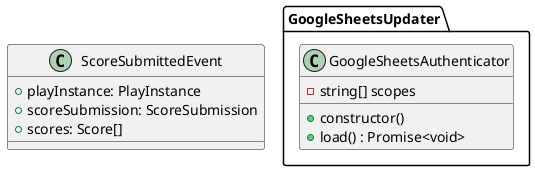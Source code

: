 @startuml
    class ScoreSubmittedEvent {
        +playInstance: PlayInstance
        +scoreSubmission: ScoreSubmission
        +scores: Score[]
    }


    package GoogleSheetsUpdater {
        class GoogleSheetsAuthenticator {
            -string[] scopes
            +constructor()
            +load() : Promise<void>
        }
    }

@enduml